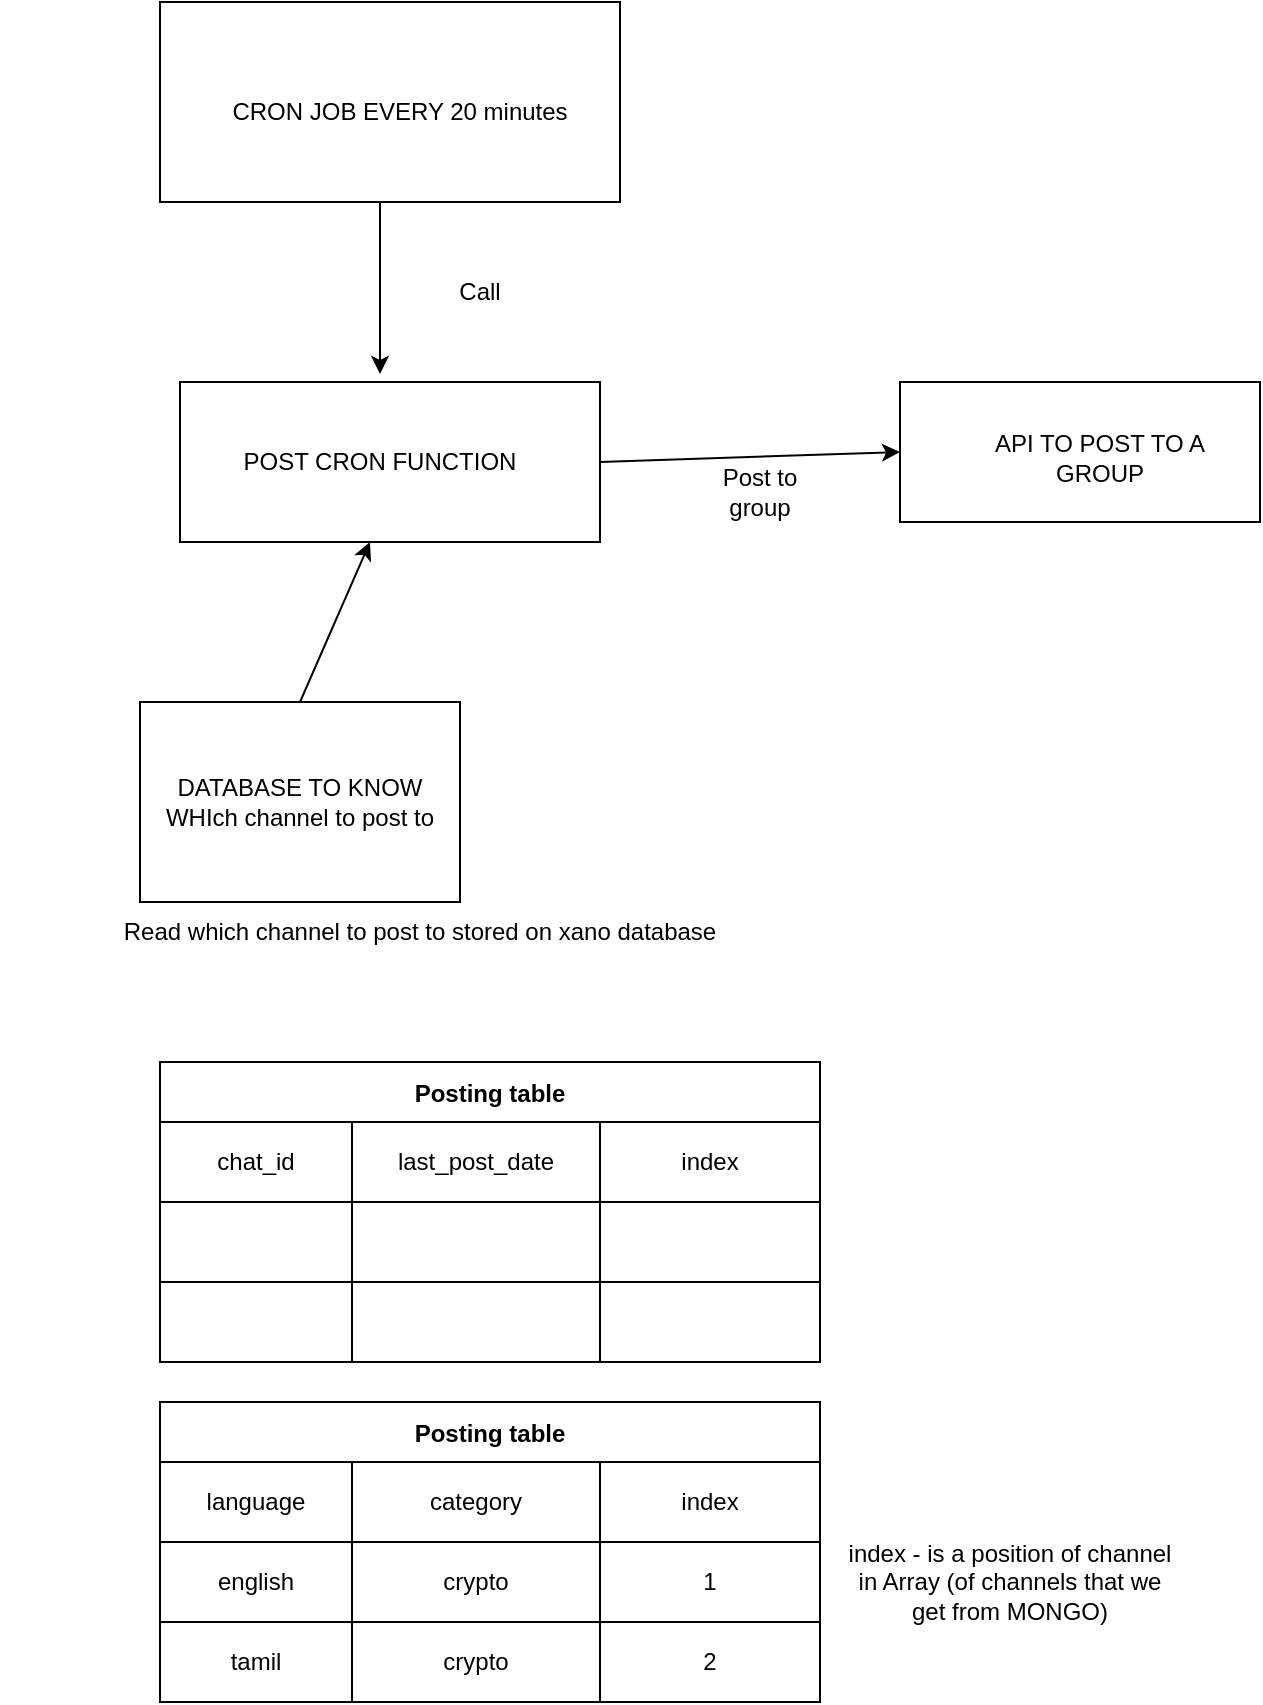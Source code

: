 <mxfile version="20.4.0" type="github">
  <diagram id="Hd6_HOvl1Z_6X6F8vjRE" name="Page-1">
    <mxGraphModel dx="1422" dy="832" grid="1" gridSize="10" guides="1" tooltips="1" connect="1" arrows="1" fold="1" page="1" pageScale="1" pageWidth="850" pageHeight="1100" math="0" shadow="0">
      <root>
        <mxCell id="0" />
        <mxCell id="1" parent="0" />
        <mxCell id="3_pXsogMDmq3JiXas6NS-1" value="" style="rounded=0;whiteSpace=wrap;html=1;" parent="1" vertex="1">
          <mxGeometry x="90" y="100" width="230" height="100" as="geometry" />
        </mxCell>
        <mxCell id="3_pXsogMDmq3JiXas6NS-2" value="" style="rounded=0;whiteSpace=wrap;html=1;" parent="1" vertex="1">
          <mxGeometry x="100" y="290" width="210" height="80" as="geometry" />
        </mxCell>
        <mxCell id="3_pXsogMDmq3JiXas6NS-3" value="" style="rounded=0;whiteSpace=wrap;html=1;" parent="1" vertex="1">
          <mxGeometry x="80" y="450" width="160" height="100" as="geometry" />
        </mxCell>
        <mxCell id="3_pXsogMDmq3JiXas6NS-4" value="" style="rounded=0;whiteSpace=wrap;html=1;" parent="1" vertex="1">
          <mxGeometry x="460" y="290" width="180" height="70" as="geometry" />
        </mxCell>
        <mxCell id="3_pXsogMDmq3JiXas6NS-5" value="CRON JOB EVERY 20 minutes" style="text;html=1;strokeColor=none;fillColor=none;align=center;verticalAlign=middle;whiteSpace=wrap;rounded=0;" parent="1" vertex="1">
          <mxGeometry x="110" y="120" width="200" height="70" as="geometry" />
        </mxCell>
        <mxCell id="3_pXsogMDmq3JiXas6NS-6" value="POST CRON FUNCTION" style="text;html=1;strokeColor=none;fillColor=none;align=center;verticalAlign=middle;whiteSpace=wrap;rounded=0;" parent="1" vertex="1">
          <mxGeometry x="120" y="315" width="160" height="30" as="geometry" />
        </mxCell>
        <mxCell id="3_pXsogMDmq3JiXas6NS-7" value="API TO POST TO A GROUP" style="text;html=1;strokeColor=none;fillColor=none;align=center;verticalAlign=middle;whiteSpace=wrap;rounded=0;" parent="1" vertex="1">
          <mxGeometry x="500" y="310" width="120" height="35" as="geometry" />
        </mxCell>
        <mxCell id="3_pXsogMDmq3JiXas6NS-8" value="DATABASE TO KNOW WHIch channel to post to" style="text;html=1;strokeColor=none;fillColor=none;align=center;verticalAlign=middle;whiteSpace=wrap;rounded=0;" parent="1" vertex="1">
          <mxGeometry x="80" y="450" width="160" height="100" as="geometry" />
        </mxCell>
        <mxCell id="3_pXsogMDmq3JiXas6NS-10" value="" style="endArrow=classic;html=1;rounded=0;exitX=1;exitY=0.5;exitDx=0;exitDy=0;entryX=0;entryY=0.5;entryDx=0;entryDy=0;" parent="1" source="3_pXsogMDmq3JiXas6NS-2" target="3_pXsogMDmq3JiXas6NS-4" edge="1">
          <mxGeometry width="50" height="50" relative="1" as="geometry">
            <mxPoint x="400" y="270" as="sourcePoint" />
            <mxPoint x="450" y="220" as="targetPoint" />
            <Array as="points" />
          </mxGeometry>
        </mxCell>
        <mxCell id="3_pXsogMDmq3JiXas6NS-11" value="" style="endArrow=classic;html=1;rounded=0;" parent="1" edge="1">
          <mxGeometry width="50" height="50" relative="1" as="geometry">
            <mxPoint x="200" y="200" as="sourcePoint" />
            <mxPoint x="200" y="286" as="targetPoint" />
            <Array as="points">
              <mxPoint x="200" y="200" />
            </Array>
          </mxGeometry>
        </mxCell>
        <mxCell id="3_pXsogMDmq3JiXas6NS-12" value="" style="endArrow=classic;html=1;rounded=0;exitX=0.5;exitY=0;exitDx=0;exitDy=0;" parent="1" edge="1" source="3_pXsogMDmq3JiXas6NS-8">
          <mxGeometry width="50" height="50" relative="1" as="geometry">
            <mxPoint x="200" y="420" as="sourcePoint" />
            <mxPoint x="195" y="370" as="targetPoint" />
            <Array as="points" />
          </mxGeometry>
        </mxCell>
        <mxCell id="3_pXsogMDmq3JiXas6NS-13" value="Call" style="text;html=1;strokeColor=none;fillColor=none;align=center;verticalAlign=middle;whiteSpace=wrap;rounded=0;" parent="1" vertex="1">
          <mxGeometry x="220" y="230" width="60" height="30" as="geometry" />
        </mxCell>
        <mxCell id="3_pXsogMDmq3JiXas6NS-14" value="Post to group" style="text;html=1;strokeColor=none;fillColor=none;align=center;verticalAlign=middle;whiteSpace=wrap;rounded=0;" parent="1" vertex="1">
          <mxGeometry x="360" y="330" width="60" height="30" as="geometry" />
        </mxCell>
        <mxCell id="3_pXsogMDmq3JiXas6NS-16" value="Read which channel to post to stored on xano database" style="text;html=1;strokeColor=none;fillColor=none;align=center;verticalAlign=middle;whiteSpace=wrap;rounded=0;" parent="1" vertex="1">
          <mxGeometry x="10" y="550" width="420" height="30" as="geometry" />
        </mxCell>
        <mxCell id="KsL_yaV4-ewFxAvFqIdn-2" value="Posting table" style="shape=table;startSize=30;container=1;collapsible=0;childLayout=tableLayout;fontStyle=1;align=center;" vertex="1" parent="1">
          <mxGeometry x="90" y="630" width="330" height="150" as="geometry" />
        </mxCell>
        <mxCell id="KsL_yaV4-ewFxAvFqIdn-3" value="" style="shape=tableRow;horizontal=0;startSize=0;swimlaneHead=0;swimlaneBody=0;top=0;left=0;bottom=0;right=0;collapsible=0;dropTarget=0;fillColor=none;points=[[0,0.5],[1,0.5]];portConstraint=eastwest;" vertex="1" parent="KsL_yaV4-ewFxAvFqIdn-2">
          <mxGeometry y="30" width="330" height="40" as="geometry" />
        </mxCell>
        <mxCell id="KsL_yaV4-ewFxAvFqIdn-4" value="chat_id" style="shape=partialRectangle;html=1;whiteSpace=wrap;connectable=0;fillColor=none;top=0;left=0;bottom=0;right=0;overflow=hidden;" vertex="1" parent="KsL_yaV4-ewFxAvFqIdn-3">
          <mxGeometry width="96" height="40" as="geometry">
            <mxRectangle width="96" height="40" as="alternateBounds" />
          </mxGeometry>
        </mxCell>
        <mxCell id="KsL_yaV4-ewFxAvFqIdn-5" value="last_post_date" style="shape=partialRectangle;html=1;whiteSpace=wrap;connectable=0;fillColor=none;top=0;left=0;bottom=0;right=0;overflow=hidden;" vertex="1" parent="KsL_yaV4-ewFxAvFqIdn-3">
          <mxGeometry x="96" width="124" height="40" as="geometry">
            <mxRectangle width="124" height="40" as="alternateBounds" />
          </mxGeometry>
        </mxCell>
        <mxCell id="KsL_yaV4-ewFxAvFqIdn-6" value="index" style="shape=partialRectangle;html=1;whiteSpace=wrap;connectable=0;fillColor=none;top=0;left=0;bottom=0;right=0;overflow=hidden;" vertex="1" parent="KsL_yaV4-ewFxAvFqIdn-3">
          <mxGeometry x="220" width="110" height="40" as="geometry">
            <mxRectangle width="110" height="40" as="alternateBounds" />
          </mxGeometry>
        </mxCell>
        <mxCell id="KsL_yaV4-ewFxAvFqIdn-7" value="" style="shape=tableRow;horizontal=0;startSize=0;swimlaneHead=0;swimlaneBody=0;top=0;left=0;bottom=0;right=0;collapsible=0;dropTarget=0;fillColor=none;points=[[0,0.5],[1,0.5]];portConstraint=eastwest;" vertex="1" parent="KsL_yaV4-ewFxAvFqIdn-2">
          <mxGeometry y="70" width="330" height="40" as="geometry" />
        </mxCell>
        <mxCell id="KsL_yaV4-ewFxAvFqIdn-8" value="" style="shape=partialRectangle;html=1;whiteSpace=wrap;connectable=0;fillColor=none;top=0;left=0;bottom=0;right=0;overflow=hidden;" vertex="1" parent="KsL_yaV4-ewFxAvFqIdn-7">
          <mxGeometry width="96" height="40" as="geometry">
            <mxRectangle width="96" height="40" as="alternateBounds" />
          </mxGeometry>
        </mxCell>
        <mxCell id="KsL_yaV4-ewFxAvFqIdn-9" value="" style="shape=partialRectangle;html=1;whiteSpace=wrap;connectable=0;fillColor=none;top=0;left=0;bottom=0;right=0;overflow=hidden;" vertex="1" parent="KsL_yaV4-ewFxAvFqIdn-7">
          <mxGeometry x="96" width="124" height="40" as="geometry">
            <mxRectangle width="124" height="40" as="alternateBounds" />
          </mxGeometry>
        </mxCell>
        <mxCell id="KsL_yaV4-ewFxAvFqIdn-10" value="" style="shape=partialRectangle;html=1;whiteSpace=wrap;connectable=0;fillColor=none;top=0;left=0;bottom=0;right=0;overflow=hidden;" vertex="1" parent="KsL_yaV4-ewFxAvFqIdn-7">
          <mxGeometry x="220" width="110" height="40" as="geometry">
            <mxRectangle width="110" height="40" as="alternateBounds" />
          </mxGeometry>
        </mxCell>
        <mxCell id="KsL_yaV4-ewFxAvFqIdn-11" value="" style="shape=tableRow;horizontal=0;startSize=0;swimlaneHead=0;swimlaneBody=0;top=0;left=0;bottom=0;right=0;collapsible=0;dropTarget=0;fillColor=none;points=[[0,0.5],[1,0.5]];portConstraint=eastwest;" vertex="1" parent="KsL_yaV4-ewFxAvFqIdn-2">
          <mxGeometry y="110" width="330" height="40" as="geometry" />
        </mxCell>
        <mxCell id="KsL_yaV4-ewFxAvFqIdn-12" value="" style="shape=partialRectangle;html=1;whiteSpace=wrap;connectable=0;fillColor=none;top=0;left=0;bottom=0;right=0;overflow=hidden;" vertex="1" parent="KsL_yaV4-ewFxAvFqIdn-11">
          <mxGeometry width="96" height="40" as="geometry">
            <mxRectangle width="96" height="40" as="alternateBounds" />
          </mxGeometry>
        </mxCell>
        <mxCell id="KsL_yaV4-ewFxAvFqIdn-13" value="" style="shape=partialRectangle;html=1;whiteSpace=wrap;connectable=0;fillColor=none;top=0;left=0;bottom=0;right=0;overflow=hidden;" vertex="1" parent="KsL_yaV4-ewFxAvFqIdn-11">
          <mxGeometry x="96" width="124" height="40" as="geometry">
            <mxRectangle width="124" height="40" as="alternateBounds" />
          </mxGeometry>
        </mxCell>
        <mxCell id="KsL_yaV4-ewFxAvFqIdn-14" value="" style="shape=partialRectangle;html=1;whiteSpace=wrap;connectable=0;fillColor=none;top=0;left=0;bottom=0;right=0;overflow=hidden;" vertex="1" parent="KsL_yaV4-ewFxAvFqIdn-11">
          <mxGeometry x="220" width="110" height="40" as="geometry">
            <mxRectangle width="110" height="40" as="alternateBounds" />
          </mxGeometry>
        </mxCell>
        <mxCell id="KsL_yaV4-ewFxAvFqIdn-15" value="Posting table" style="shape=table;startSize=30;container=1;collapsible=0;childLayout=tableLayout;fontStyle=1;align=center;" vertex="1" parent="1">
          <mxGeometry x="90" y="800" width="330" height="150" as="geometry" />
        </mxCell>
        <mxCell id="KsL_yaV4-ewFxAvFqIdn-16" value="" style="shape=tableRow;horizontal=0;startSize=0;swimlaneHead=0;swimlaneBody=0;top=0;left=0;bottom=0;right=0;collapsible=0;dropTarget=0;fillColor=none;points=[[0,0.5],[1,0.5]];portConstraint=eastwest;" vertex="1" parent="KsL_yaV4-ewFxAvFqIdn-15">
          <mxGeometry y="30" width="330" height="40" as="geometry" />
        </mxCell>
        <mxCell id="KsL_yaV4-ewFxAvFqIdn-17" value="language" style="shape=partialRectangle;html=1;whiteSpace=wrap;connectable=0;fillColor=none;top=0;left=0;bottom=0;right=0;overflow=hidden;" vertex="1" parent="KsL_yaV4-ewFxAvFqIdn-16">
          <mxGeometry width="96" height="40" as="geometry">
            <mxRectangle width="96" height="40" as="alternateBounds" />
          </mxGeometry>
        </mxCell>
        <mxCell id="KsL_yaV4-ewFxAvFqIdn-18" value="category" style="shape=partialRectangle;html=1;whiteSpace=wrap;connectable=0;fillColor=none;top=0;left=0;bottom=0;right=0;overflow=hidden;" vertex="1" parent="KsL_yaV4-ewFxAvFqIdn-16">
          <mxGeometry x="96" width="124" height="40" as="geometry">
            <mxRectangle width="124" height="40" as="alternateBounds" />
          </mxGeometry>
        </mxCell>
        <mxCell id="KsL_yaV4-ewFxAvFqIdn-19" value="index" style="shape=partialRectangle;html=1;whiteSpace=wrap;connectable=0;fillColor=none;top=0;left=0;bottom=0;right=0;overflow=hidden;" vertex="1" parent="KsL_yaV4-ewFxAvFqIdn-16">
          <mxGeometry x="220" width="110" height="40" as="geometry">
            <mxRectangle width="110" height="40" as="alternateBounds" />
          </mxGeometry>
        </mxCell>
        <mxCell id="KsL_yaV4-ewFxAvFqIdn-20" value="" style="shape=tableRow;horizontal=0;startSize=0;swimlaneHead=0;swimlaneBody=0;top=0;left=0;bottom=0;right=0;collapsible=0;dropTarget=0;fillColor=none;points=[[0,0.5],[1,0.5]];portConstraint=eastwest;" vertex="1" parent="KsL_yaV4-ewFxAvFqIdn-15">
          <mxGeometry y="70" width="330" height="40" as="geometry" />
        </mxCell>
        <mxCell id="KsL_yaV4-ewFxAvFqIdn-21" value="english" style="shape=partialRectangle;html=1;whiteSpace=wrap;connectable=0;fillColor=none;top=0;left=0;bottom=0;right=0;overflow=hidden;" vertex="1" parent="KsL_yaV4-ewFxAvFqIdn-20">
          <mxGeometry width="96" height="40" as="geometry">
            <mxRectangle width="96" height="40" as="alternateBounds" />
          </mxGeometry>
        </mxCell>
        <mxCell id="KsL_yaV4-ewFxAvFqIdn-22" value="crypto" style="shape=partialRectangle;html=1;whiteSpace=wrap;connectable=0;fillColor=none;top=0;left=0;bottom=0;right=0;overflow=hidden;" vertex="1" parent="KsL_yaV4-ewFxAvFqIdn-20">
          <mxGeometry x="96" width="124" height="40" as="geometry">
            <mxRectangle width="124" height="40" as="alternateBounds" />
          </mxGeometry>
        </mxCell>
        <mxCell id="KsL_yaV4-ewFxAvFqIdn-23" value="1" style="shape=partialRectangle;html=1;whiteSpace=wrap;connectable=0;fillColor=none;top=0;left=0;bottom=0;right=0;overflow=hidden;" vertex="1" parent="KsL_yaV4-ewFxAvFqIdn-20">
          <mxGeometry x="220" width="110" height="40" as="geometry">
            <mxRectangle width="110" height="40" as="alternateBounds" />
          </mxGeometry>
        </mxCell>
        <mxCell id="KsL_yaV4-ewFxAvFqIdn-24" value="" style="shape=tableRow;horizontal=0;startSize=0;swimlaneHead=0;swimlaneBody=0;top=0;left=0;bottom=0;right=0;collapsible=0;dropTarget=0;fillColor=none;points=[[0,0.5],[1,0.5]];portConstraint=eastwest;" vertex="1" parent="KsL_yaV4-ewFxAvFqIdn-15">
          <mxGeometry y="110" width="330" height="40" as="geometry" />
        </mxCell>
        <mxCell id="KsL_yaV4-ewFxAvFqIdn-25" value="tamil" style="shape=partialRectangle;html=1;whiteSpace=wrap;connectable=0;fillColor=none;top=0;left=0;bottom=0;right=0;overflow=hidden;" vertex="1" parent="KsL_yaV4-ewFxAvFqIdn-24">
          <mxGeometry width="96" height="40" as="geometry">
            <mxRectangle width="96" height="40" as="alternateBounds" />
          </mxGeometry>
        </mxCell>
        <mxCell id="KsL_yaV4-ewFxAvFqIdn-26" value="crypto" style="shape=partialRectangle;html=1;whiteSpace=wrap;connectable=0;fillColor=none;top=0;left=0;bottom=0;right=0;overflow=hidden;" vertex="1" parent="KsL_yaV4-ewFxAvFqIdn-24">
          <mxGeometry x="96" width="124" height="40" as="geometry">
            <mxRectangle width="124" height="40" as="alternateBounds" />
          </mxGeometry>
        </mxCell>
        <mxCell id="KsL_yaV4-ewFxAvFqIdn-27" value="2" style="shape=partialRectangle;html=1;whiteSpace=wrap;connectable=0;fillColor=none;top=0;left=0;bottom=0;right=0;overflow=hidden;" vertex="1" parent="KsL_yaV4-ewFxAvFqIdn-24">
          <mxGeometry x="220" width="110" height="40" as="geometry">
            <mxRectangle width="110" height="40" as="alternateBounds" />
          </mxGeometry>
        </mxCell>
        <mxCell id="KsL_yaV4-ewFxAvFqIdn-28" value="index - is a position of channel in Array (of channels that we get from MONGO)" style="text;html=1;strokeColor=none;fillColor=none;align=center;verticalAlign=middle;whiteSpace=wrap;rounded=0;" vertex="1" parent="1">
          <mxGeometry x="430" y="840" width="170" height="100" as="geometry" />
        </mxCell>
      </root>
    </mxGraphModel>
  </diagram>
</mxfile>
